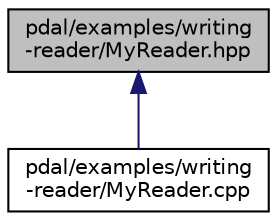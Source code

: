 digraph "pdal/examples/writing-reader/MyReader.hpp"
{
  edge [fontname="Helvetica",fontsize="10",labelfontname="Helvetica",labelfontsize="10"];
  node [fontname="Helvetica",fontsize="10",shape=record];
  Node1 [label="pdal/examples/writing\l-reader/MyReader.hpp",height=0.2,width=0.4,color="black", fillcolor="grey75", style="filled", fontcolor="black"];
  Node1 -> Node2 [dir="back",color="midnightblue",fontsize="10",style="solid",fontname="Helvetica"];
  Node2 [label="pdal/examples/writing\l-reader/MyReader.cpp",height=0.2,width=0.4,color="black", fillcolor="white", style="filled",URL="$MyReader_8cpp.html"];
}
